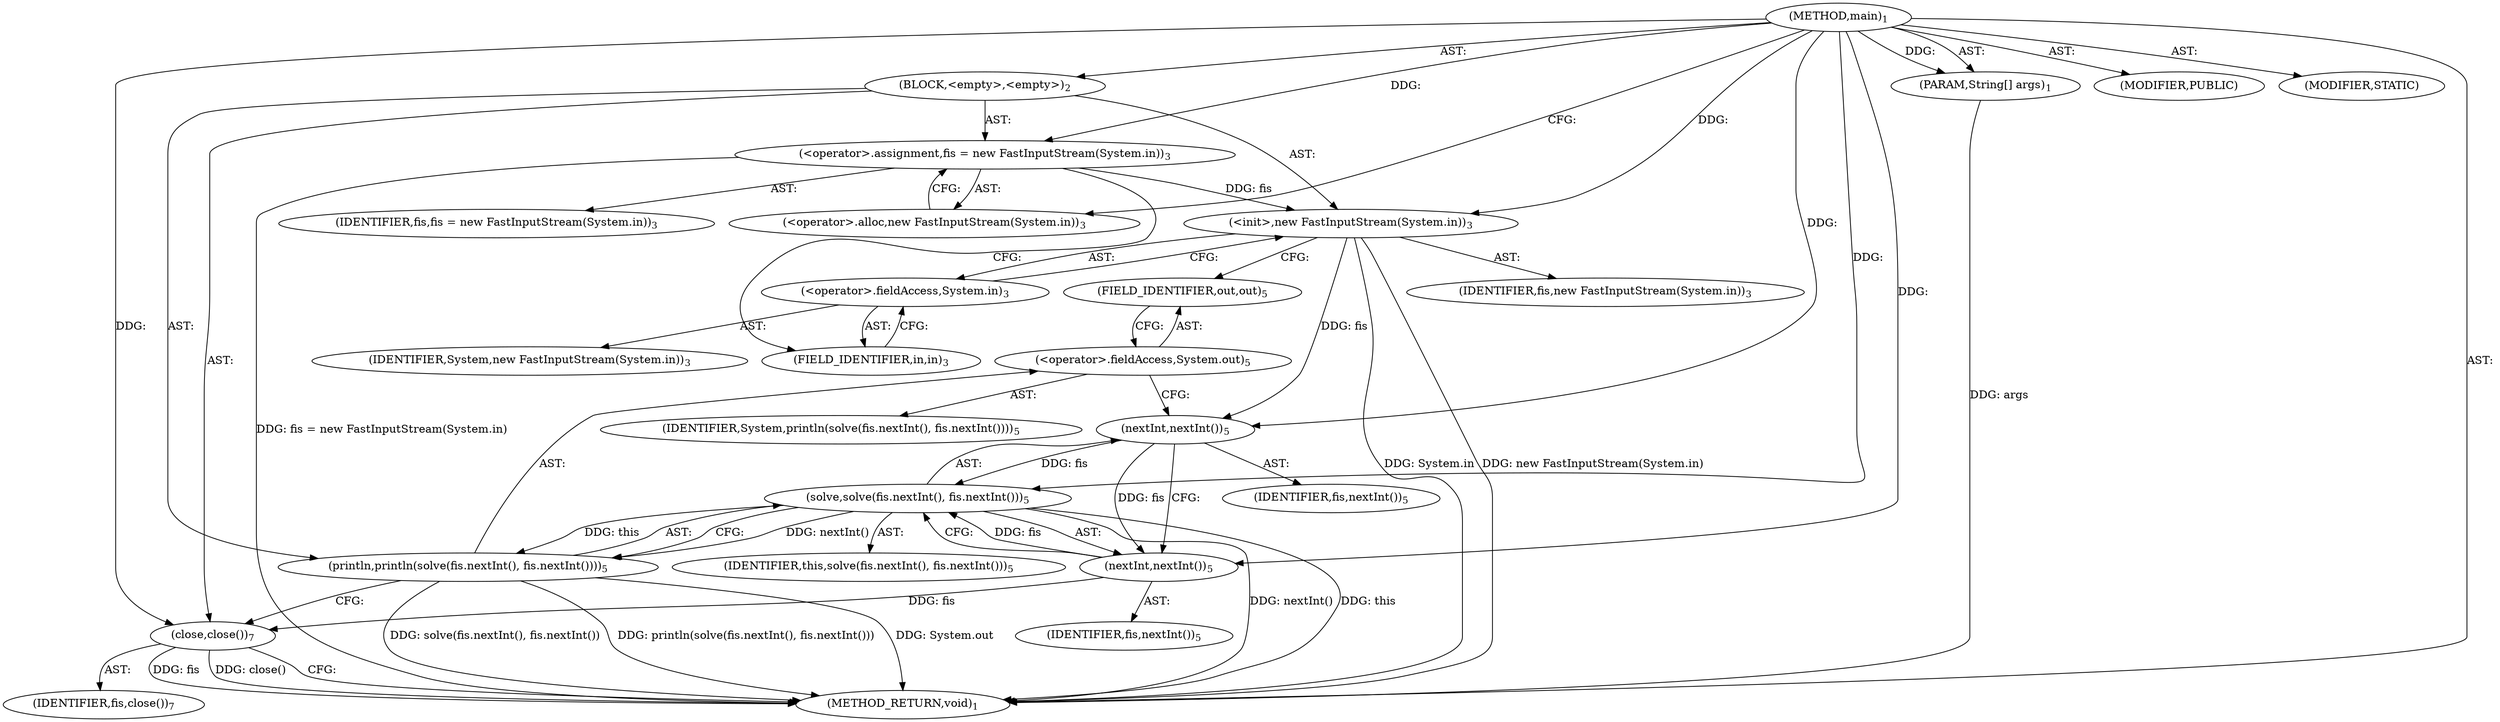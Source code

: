 digraph "main" {  
"17" [label = <(METHOD,main)<SUB>1</SUB>> ]
"18" [label = <(PARAM,String[] args)<SUB>1</SUB>> ]
"19" [label = <(BLOCK,&lt;empty&gt;,&lt;empty&gt;)<SUB>2</SUB>> ]
"20" [label = <(&lt;operator&gt;.assignment,fis = new FastInputStream(System.in))<SUB>3</SUB>> ]
"21" [label = <(IDENTIFIER,fis,fis = new FastInputStream(System.in))<SUB>3</SUB>> ]
"22" [label = <(&lt;operator&gt;.alloc,new FastInputStream(System.in))<SUB>3</SUB>> ]
"23" [label = <(&lt;init&gt;,new FastInputStream(System.in))<SUB>3</SUB>> ]
"24" [label = <(IDENTIFIER,fis,new FastInputStream(System.in))<SUB>3</SUB>> ]
"25" [label = <(&lt;operator&gt;.fieldAccess,System.in)<SUB>3</SUB>> ]
"26" [label = <(IDENTIFIER,System,new FastInputStream(System.in))<SUB>3</SUB>> ]
"27" [label = <(FIELD_IDENTIFIER,in,in)<SUB>3</SUB>> ]
"28" [label = <(println,println(solve(fis.nextInt(), fis.nextInt())))<SUB>5</SUB>> ]
"29" [label = <(&lt;operator&gt;.fieldAccess,System.out)<SUB>5</SUB>> ]
"30" [label = <(IDENTIFIER,System,println(solve(fis.nextInt(), fis.nextInt())))<SUB>5</SUB>> ]
"31" [label = <(FIELD_IDENTIFIER,out,out)<SUB>5</SUB>> ]
"32" [label = <(solve,solve(fis.nextInt(), fis.nextInt()))<SUB>5</SUB>> ]
"33" [label = <(IDENTIFIER,this,solve(fis.nextInt(), fis.nextInt()))<SUB>5</SUB>> ]
"34" [label = <(nextInt,nextInt())<SUB>5</SUB>> ]
"35" [label = <(IDENTIFIER,fis,nextInt())<SUB>5</SUB>> ]
"36" [label = <(nextInt,nextInt())<SUB>5</SUB>> ]
"37" [label = <(IDENTIFIER,fis,nextInt())<SUB>5</SUB>> ]
"38" [label = <(close,close())<SUB>7</SUB>> ]
"39" [label = <(IDENTIFIER,fis,close())<SUB>7</SUB>> ]
"40" [label = <(MODIFIER,PUBLIC)> ]
"41" [label = <(MODIFIER,STATIC)> ]
"42" [label = <(METHOD_RETURN,void)<SUB>1</SUB>> ]
  "17" -> "18"  [ label = "AST: "] 
  "17" -> "19"  [ label = "AST: "] 
  "17" -> "40"  [ label = "AST: "] 
  "17" -> "41"  [ label = "AST: "] 
  "17" -> "42"  [ label = "AST: "] 
  "19" -> "20"  [ label = "AST: "] 
  "19" -> "23"  [ label = "AST: "] 
  "19" -> "28"  [ label = "AST: "] 
  "19" -> "38"  [ label = "AST: "] 
  "20" -> "21"  [ label = "AST: "] 
  "20" -> "22"  [ label = "AST: "] 
  "23" -> "24"  [ label = "AST: "] 
  "23" -> "25"  [ label = "AST: "] 
  "25" -> "26"  [ label = "AST: "] 
  "25" -> "27"  [ label = "AST: "] 
  "28" -> "29"  [ label = "AST: "] 
  "28" -> "32"  [ label = "AST: "] 
  "29" -> "30"  [ label = "AST: "] 
  "29" -> "31"  [ label = "AST: "] 
  "32" -> "33"  [ label = "AST: "] 
  "32" -> "34"  [ label = "AST: "] 
  "32" -> "36"  [ label = "AST: "] 
  "34" -> "35"  [ label = "AST: "] 
  "36" -> "37"  [ label = "AST: "] 
  "38" -> "39"  [ label = "AST: "] 
  "20" -> "27"  [ label = "CFG: "] 
  "23" -> "31"  [ label = "CFG: "] 
  "28" -> "38"  [ label = "CFG: "] 
  "38" -> "42"  [ label = "CFG: "] 
  "22" -> "20"  [ label = "CFG: "] 
  "25" -> "23"  [ label = "CFG: "] 
  "29" -> "34"  [ label = "CFG: "] 
  "32" -> "28"  [ label = "CFG: "] 
  "27" -> "25"  [ label = "CFG: "] 
  "31" -> "29"  [ label = "CFG: "] 
  "34" -> "36"  [ label = "CFG: "] 
  "36" -> "32"  [ label = "CFG: "] 
  "17" -> "22"  [ label = "CFG: "] 
  "18" -> "42"  [ label = "DDG: args"] 
  "20" -> "42"  [ label = "DDG: fis = new FastInputStream(System.in)"] 
  "23" -> "42"  [ label = "DDG: System.in"] 
  "23" -> "42"  [ label = "DDG: new FastInputStream(System.in)"] 
  "28" -> "42"  [ label = "DDG: System.out"] 
  "32" -> "42"  [ label = "DDG: nextInt()"] 
  "28" -> "42"  [ label = "DDG: solve(fis.nextInt(), fis.nextInt())"] 
  "28" -> "42"  [ label = "DDG: println(solve(fis.nextInt(), fis.nextInt()))"] 
  "38" -> "42"  [ label = "DDG: fis"] 
  "38" -> "42"  [ label = "DDG: close()"] 
  "32" -> "42"  [ label = "DDG: this"] 
  "17" -> "18"  [ label = "DDG: "] 
  "17" -> "20"  [ label = "DDG: "] 
  "20" -> "23"  [ label = "DDG: fis"] 
  "17" -> "23"  [ label = "DDG: "] 
  "32" -> "28"  [ label = "DDG: this"] 
  "32" -> "28"  [ label = "DDG: nextInt()"] 
  "36" -> "38"  [ label = "DDG: fis"] 
  "17" -> "38"  [ label = "DDG: "] 
  "17" -> "32"  [ label = "DDG: "] 
  "34" -> "32"  [ label = "DDG: fis"] 
  "36" -> "32"  [ label = "DDG: fis"] 
  "23" -> "34"  [ label = "DDG: fis"] 
  "17" -> "34"  [ label = "DDG: "] 
  "34" -> "36"  [ label = "DDG: fis"] 
  "17" -> "36"  [ label = "DDG: "] 
}
